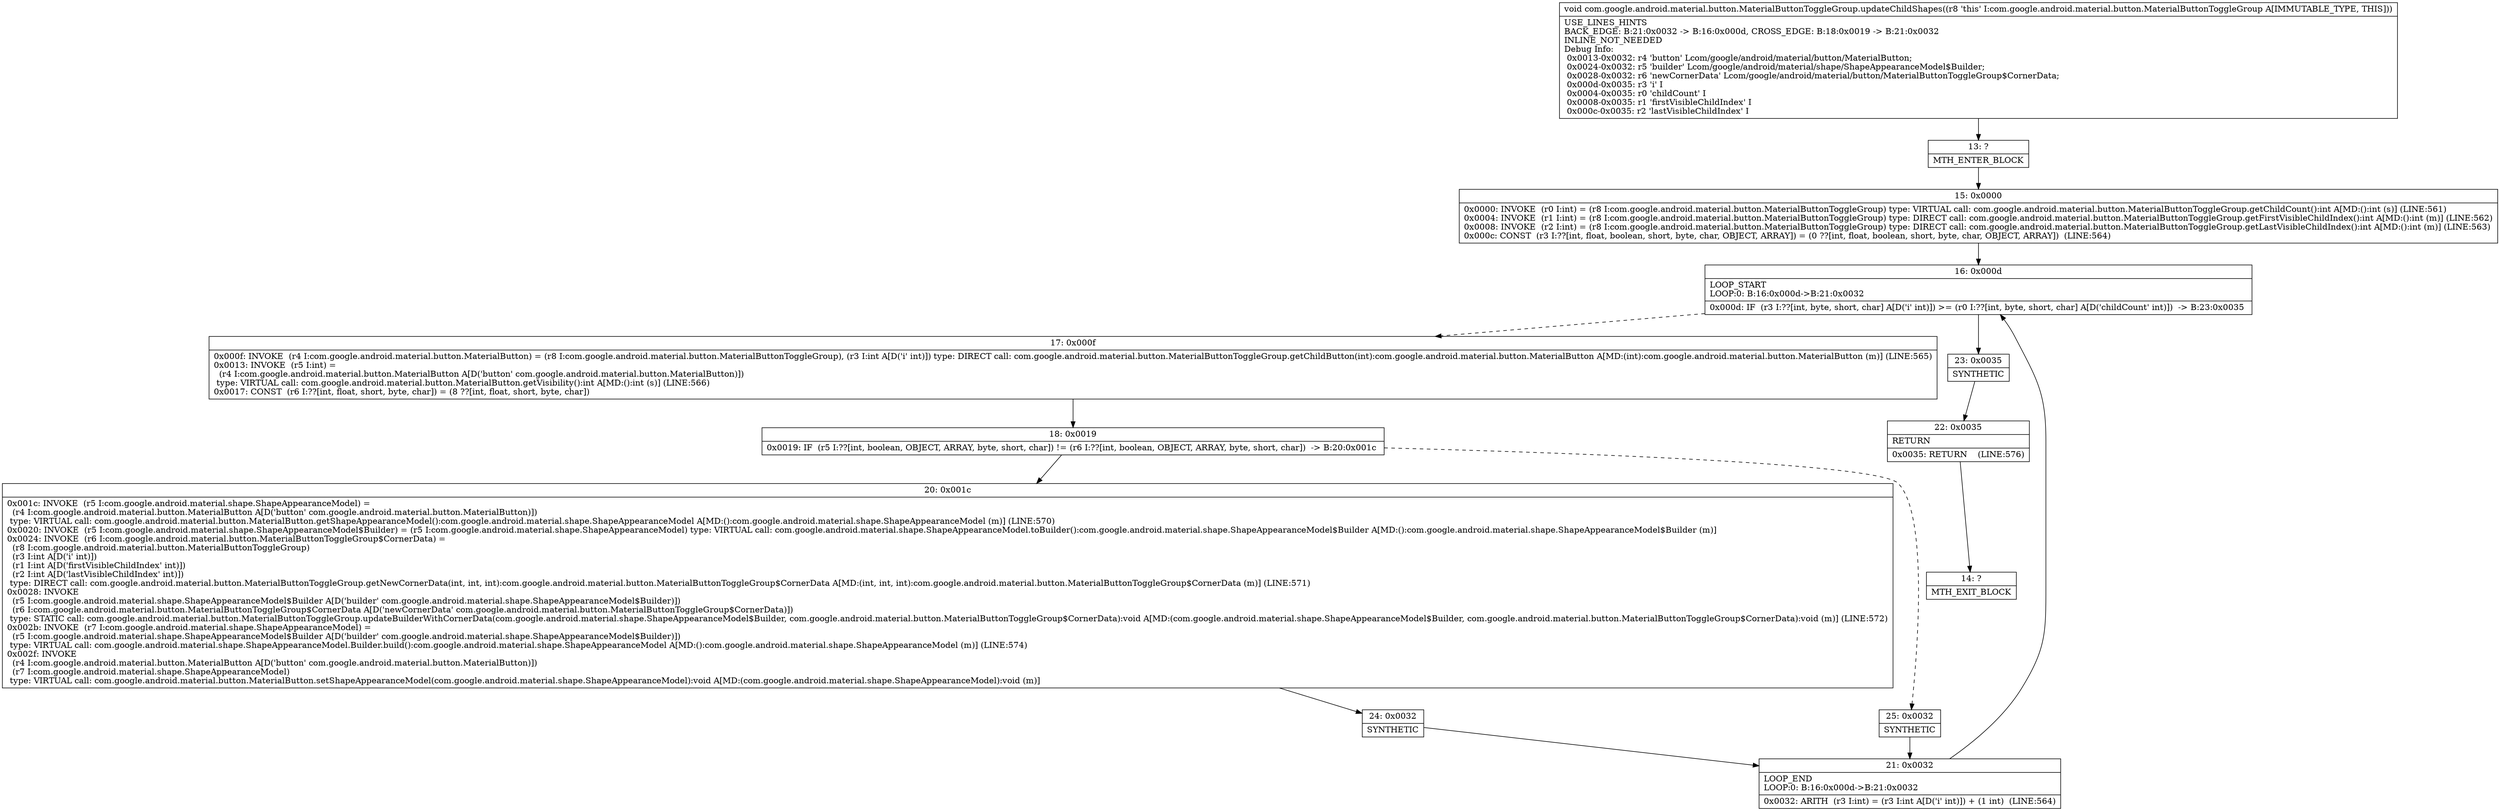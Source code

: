 digraph "CFG forcom.google.android.material.button.MaterialButtonToggleGroup.updateChildShapes()V" {
Node_13 [shape=record,label="{13\:\ ?|MTH_ENTER_BLOCK\l}"];
Node_15 [shape=record,label="{15\:\ 0x0000|0x0000: INVOKE  (r0 I:int) = (r8 I:com.google.android.material.button.MaterialButtonToggleGroup) type: VIRTUAL call: com.google.android.material.button.MaterialButtonToggleGroup.getChildCount():int A[MD:():int (s)] (LINE:561)\l0x0004: INVOKE  (r1 I:int) = (r8 I:com.google.android.material.button.MaterialButtonToggleGroup) type: DIRECT call: com.google.android.material.button.MaterialButtonToggleGroup.getFirstVisibleChildIndex():int A[MD:():int (m)] (LINE:562)\l0x0008: INVOKE  (r2 I:int) = (r8 I:com.google.android.material.button.MaterialButtonToggleGroup) type: DIRECT call: com.google.android.material.button.MaterialButtonToggleGroup.getLastVisibleChildIndex():int A[MD:():int (m)] (LINE:563)\l0x000c: CONST  (r3 I:??[int, float, boolean, short, byte, char, OBJECT, ARRAY]) = (0 ??[int, float, boolean, short, byte, char, OBJECT, ARRAY])  (LINE:564)\l}"];
Node_16 [shape=record,label="{16\:\ 0x000d|LOOP_START\lLOOP:0: B:16:0x000d\-\>B:21:0x0032\l|0x000d: IF  (r3 I:??[int, byte, short, char] A[D('i' int)]) \>= (r0 I:??[int, byte, short, char] A[D('childCount' int)])  \-\> B:23:0x0035 \l}"];
Node_17 [shape=record,label="{17\:\ 0x000f|0x000f: INVOKE  (r4 I:com.google.android.material.button.MaterialButton) = (r8 I:com.google.android.material.button.MaterialButtonToggleGroup), (r3 I:int A[D('i' int)]) type: DIRECT call: com.google.android.material.button.MaterialButtonToggleGroup.getChildButton(int):com.google.android.material.button.MaterialButton A[MD:(int):com.google.android.material.button.MaterialButton (m)] (LINE:565)\l0x0013: INVOKE  (r5 I:int) = \l  (r4 I:com.google.android.material.button.MaterialButton A[D('button' com.google.android.material.button.MaterialButton)])\l type: VIRTUAL call: com.google.android.material.button.MaterialButton.getVisibility():int A[MD:():int (s)] (LINE:566)\l0x0017: CONST  (r6 I:??[int, float, short, byte, char]) = (8 ??[int, float, short, byte, char]) \l}"];
Node_18 [shape=record,label="{18\:\ 0x0019|0x0019: IF  (r5 I:??[int, boolean, OBJECT, ARRAY, byte, short, char]) != (r6 I:??[int, boolean, OBJECT, ARRAY, byte, short, char])  \-\> B:20:0x001c \l}"];
Node_20 [shape=record,label="{20\:\ 0x001c|0x001c: INVOKE  (r5 I:com.google.android.material.shape.ShapeAppearanceModel) = \l  (r4 I:com.google.android.material.button.MaterialButton A[D('button' com.google.android.material.button.MaterialButton)])\l type: VIRTUAL call: com.google.android.material.button.MaterialButton.getShapeAppearanceModel():com.google.android.material.shape.ShapeAppearanceModel A[MD:():com.google.android.material.shape.ShapeAppearanceModel (m)] (LINE:570)\l0x0020: INVOKE  (r5 I:com.google.android.material.shape.ShapeAppearanceModel$Builder) = (r5 I:com.google.android.material.shape.ShapeAppearanceModel) type: VIRTUAL call: com.google.android.material.shape.ShapeAppearanceModel.toBuilder():com.google.android.material.shape.ShapeAppearanceModel$Builder A[MD:():com.google.android.material.shape.ShapeAppearanceModel$Builder (m)]\l0x0024: INVOKE  (r6 I:com.google.android.material.button.MaterialButtonToggleGroup$CornerData) = \l  (r8 I:com.google.android.material.button.MaterialButtonToggleGroup)\l  (r3 I:int A[D('i' int)])\l  (r1 I:int A[D('firstVisibleChildIndex' int)])\l  (r2 I:int A[D('lastVisibleChildIndex' int)])\l type: DIRECT call: com.google.android.material.button.MaterialButtonToggleGroup.getNewCornerData(int, int, int):com.google.android.material.button.MaterialButtonToggleGroup$CornerData A[MD:(int, int, int):com.google.android.material.button.MaterialButtonToggleGroup$CornerData (m)] (LINE:571)\l0x0028: INVOKE  \l  (r5 I:com.google.android.material.shape.ShapeAppearanceModel$Builder A[D('builder' com.google.android.material.shape.ShapeAppearanceModel$Builder)])\l  (r6 I:com.google.android.material.button.MaterialButtonToggleGroup$CornerData A[D('newCornerData' com.google.android.material.button.MaterialButtonToggleGroup$CornerData)])\l type: STATIC call: com.google.android.material.button.MaterialButtonToggleGroup.updateBuilderWithCornerData(com.google.android.material.shape.ShapeAppearanceModel$Builder, com.google.android.material.button.MaterialButtonToggleGroup$CornerData):void A[MD:(com.google.android.material.shape.ShapeAppearanceModel$Builder, com.google.android.material.button.MaterialButtonToggleGroup$CornerData):void (m)] (LINE:572)\l0x002b: INVOKE  (r7 I:com.google.android.material.shape.ShapeAppearanceModel) = \l  (r5 I:com.google.android.material.shape.ShapeAppearanceModel$Builder A[D('builder' com.google.android.material.shape.ShapeAppearanceModel$Builder)])\l type: VIRTUAL call: com.google.android.material.shape.ShapeAppearanceModel.Builder.build():com.google.android.material.shape.ShapeAppearanceModel A[MD:():com.google.android.material.shape.ShapeAppearanceModel (m)] (LINE:574)\l0x002f: INVOKE  \l  (r4 I:com.google.android.material.button.MaterialButton A[D('button' com.google.android.material.button.MaterialButton)])\l  (r7 I:com.google.android.material.shape.ShapeAppearanceModel)\l type: VIRTUAL call: com.google.android.material.button.MaterialButton.setShapeAppearanceModel(com.google.android.material.shape.ShapeAppearanceModel):void A[MD:(com.google.android.material.shape.ShapeAppearanceModel):void (m)]\l}"];
Node_24 [shape=record,label="{24\:\ 0x0032|SYNTHETIC\l}"];
Node_21 [shape=record,label="{21\:\ 0x0032|LOOP_END\lLOOP:0: B:16:0x000d\-\>B:21:0x0032\l|0x0032: ARITH  (r3 I:int) = (r3 I:int A[D('i' int)]) + (1 int)  (LINE:564)\l}"];
Node_25 [shape=record,label="{25\:\ 0x0032|SYNTHETIC\l}"];
Node_23 [shape=record,label="{23\:\ 0x0035|SYNTHETIC\l}"];
Node_22 [shape=record,label="{22\:\ 0x0035|RETURN\l|0x0035: RETURN    (LINE:576)\l}"];
Node_14 [shape=record,label="{14\:\ ?|MTH_EXIT_BLOCK\l}"];
MethodNode[shape=record,label="{void com.google.android.material.button.MaterialButtonToggleGroup.updateChildShapes((r8 'this' I:com.google.android.material.button.MaterialButtonToggleGroup A[IMMUTABLE_TYPE, THIS]))  | USE_LINES_HINTS\lBACK_EDGE: B:21:0x0032 \-\> B:16:0x000d, CROSS_EDGE: B:18:0x0019 \-\> B:21:0x0032\lINLINE_NOT_NEEDED\lDebug Info:\l  0x0013\-0x0032: r4 'button' Lcom\/google\/android\/material\/button\/MaterialButton;\l  0x0024\-0x0032: r5 'builder' Lcom\/google\/android\/material\/shape\/ShapeAppearanceModel$Builder;\l  0x0028\-0x0032: r6 'newCornerData' Lcom\/google\/android\/material\/button\/MaterialButtonToggleGroup$CornerData;\l  0x000d\-0x0035: r3 'i' I\l  0x0004\-0x0035: r0 'childCount' I\l  0x0008\-0x0035: r1 'firstVisibleChildIndex' I\l  0x000c\-0x0035: r2 'lastVisibleChildIndex' I\l}"];
MethodNode -> Node_13;Node_13 -> Node_15;
Node_15 -> Node_16;
Node_16 -> Node_17[style=dashed];
Node_16 -> Node_23;
Node_17 -> Node_18;
Node_18 -> Node_20;
Node_18 -> Node_25[style=dashed];
Node_20 -> Node_24;
Node_24 -> Node_21;
Node_21 -> Node_16;
Node_25 -> Node_21;
Node_23 -> Node_22;
Node_22 -> Node_14;
}

